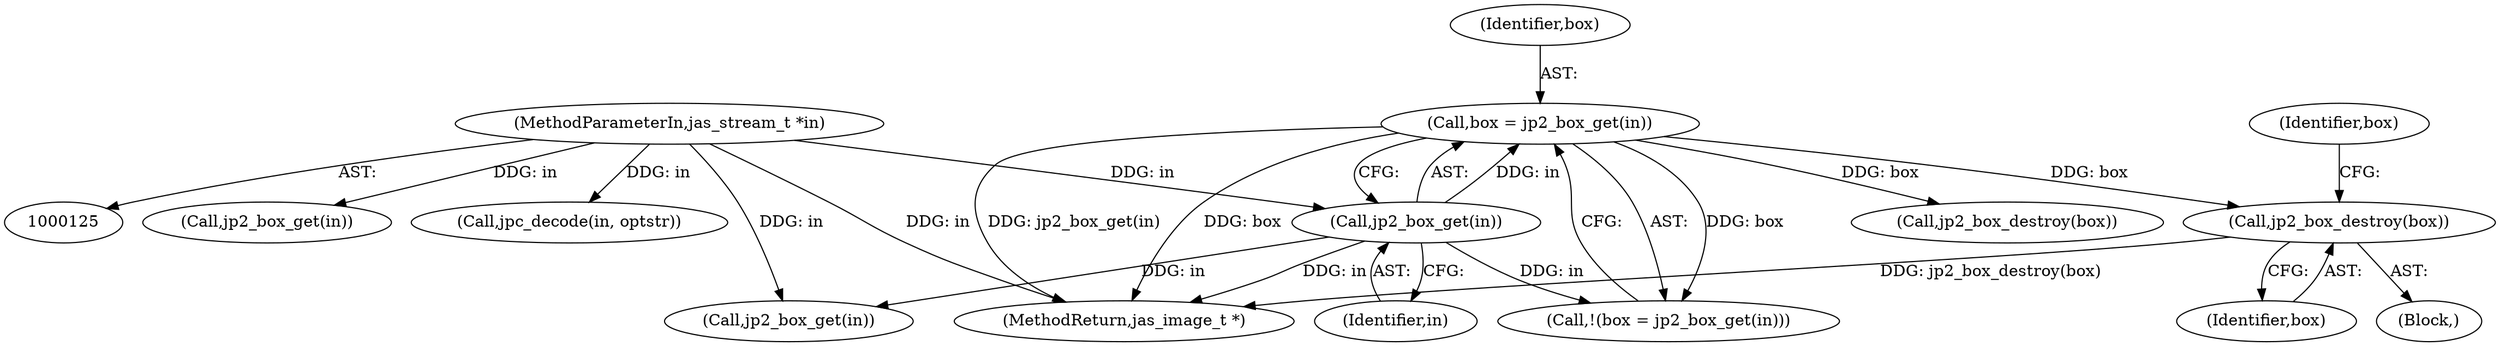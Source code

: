 digraph "0_jasper_d42b2388f7f8e0332c846675133acea151fc557a_33@pointer" {
"1000197" [label="(Call,jp2_box_destroy(box))"];
"1000165" [label="(Call,box = jp2_box_get(in))"];
"1000167" [label="(Call,jp2_box_get(in))"];
"1000126" [label="(MethodParameterIn,jas_stream_t *in)"];
"1000167" [label="(Call,jp2_box_get(in))"];
"1000198" [label="(Identifier,box)"];
"1000231" [label="(Call,jp2_box_get(in))"];
"1000377" [label="(Call,jpc_decode(in, optstr))"];
"1000206" [label="(Call,jp2_box_get(in))"];
"1000164" [label="(Call,!(box = jp2_box_get(in)))"];
"1000197" [label="(Call,jp2_box_destroy(box))"];
"1001256" [label="(Call,jp2_box_destroy(box))"];
"1000168" [label="(Identifier,in)"];
"1000165" [label="(Call,box = jp2_box_get(in))"];
"1000166" [label="(Identifier,box)"];
"1000128" [label="(Block,)"];
"1000200" [label="(Identifier,box)"];
"1000126" [label="(MethodParameterIn,jas_stream_t *in)"];
"1001265" [label="(MethodReturn,jas_image_t *)"];
"1000197" -> "1000128"  [label="AST: "];
"1000197" -> "1000198"  [label="CFG: "];
"1000198" -> "1000197"  [label="AST: "];
"1000200" -> "1000197"  [label="CFG: "];
"1000197" -> "1001265"  [label="DDG: jp2_box_destroy(box)"];
"1000165" -> "1000197"  [label="DDG: box"];
"1000165" -> "1000164"  [label="AST: "];
"1000165" -> "1000167"  [label="CFG: "];
"1000166" -> "1000165"  [label="AST: "];
"1000167" -> "1000165"  [label="AST: "];
"1000164" -> "1000165"  [label="CFG: "];
"1000165" -> "1001265"  [label="DDG: box"];
"1000165" -> "1001265"  [label="DDG: jp2_box_get(in)"];
"1000165" -> "1000164"  [label="DDG: box"];
"1000167" -> "1000165"  [label="DDG: in"];
"1000165" -> "1001256"  [label="DDG: box"];
"1000167" -> "1000168"  [label="CFG: "];
"1000168" -> "1000167"  [label="AST: "];
"1000167" -> "1001265"  [label="DDG: in"];
"1000167" -> "1000164"  [label="DDG: in"];
"1000126" -> "1000167"  [label="DDG: in"];
"1000167" -> "1000206"  [label="DDG: in"];
"1000126" -> "1000125"  [label="AST: "];
"1000126" -> "1001265"  [label="DDG: in"];
"1000126" -> "1000206"  [label="DDG: in"];
"1000126" -> "1000231"  [label="DDG: in"];
"1000126" -> "1000377"  [label="DDG: in"];
}
